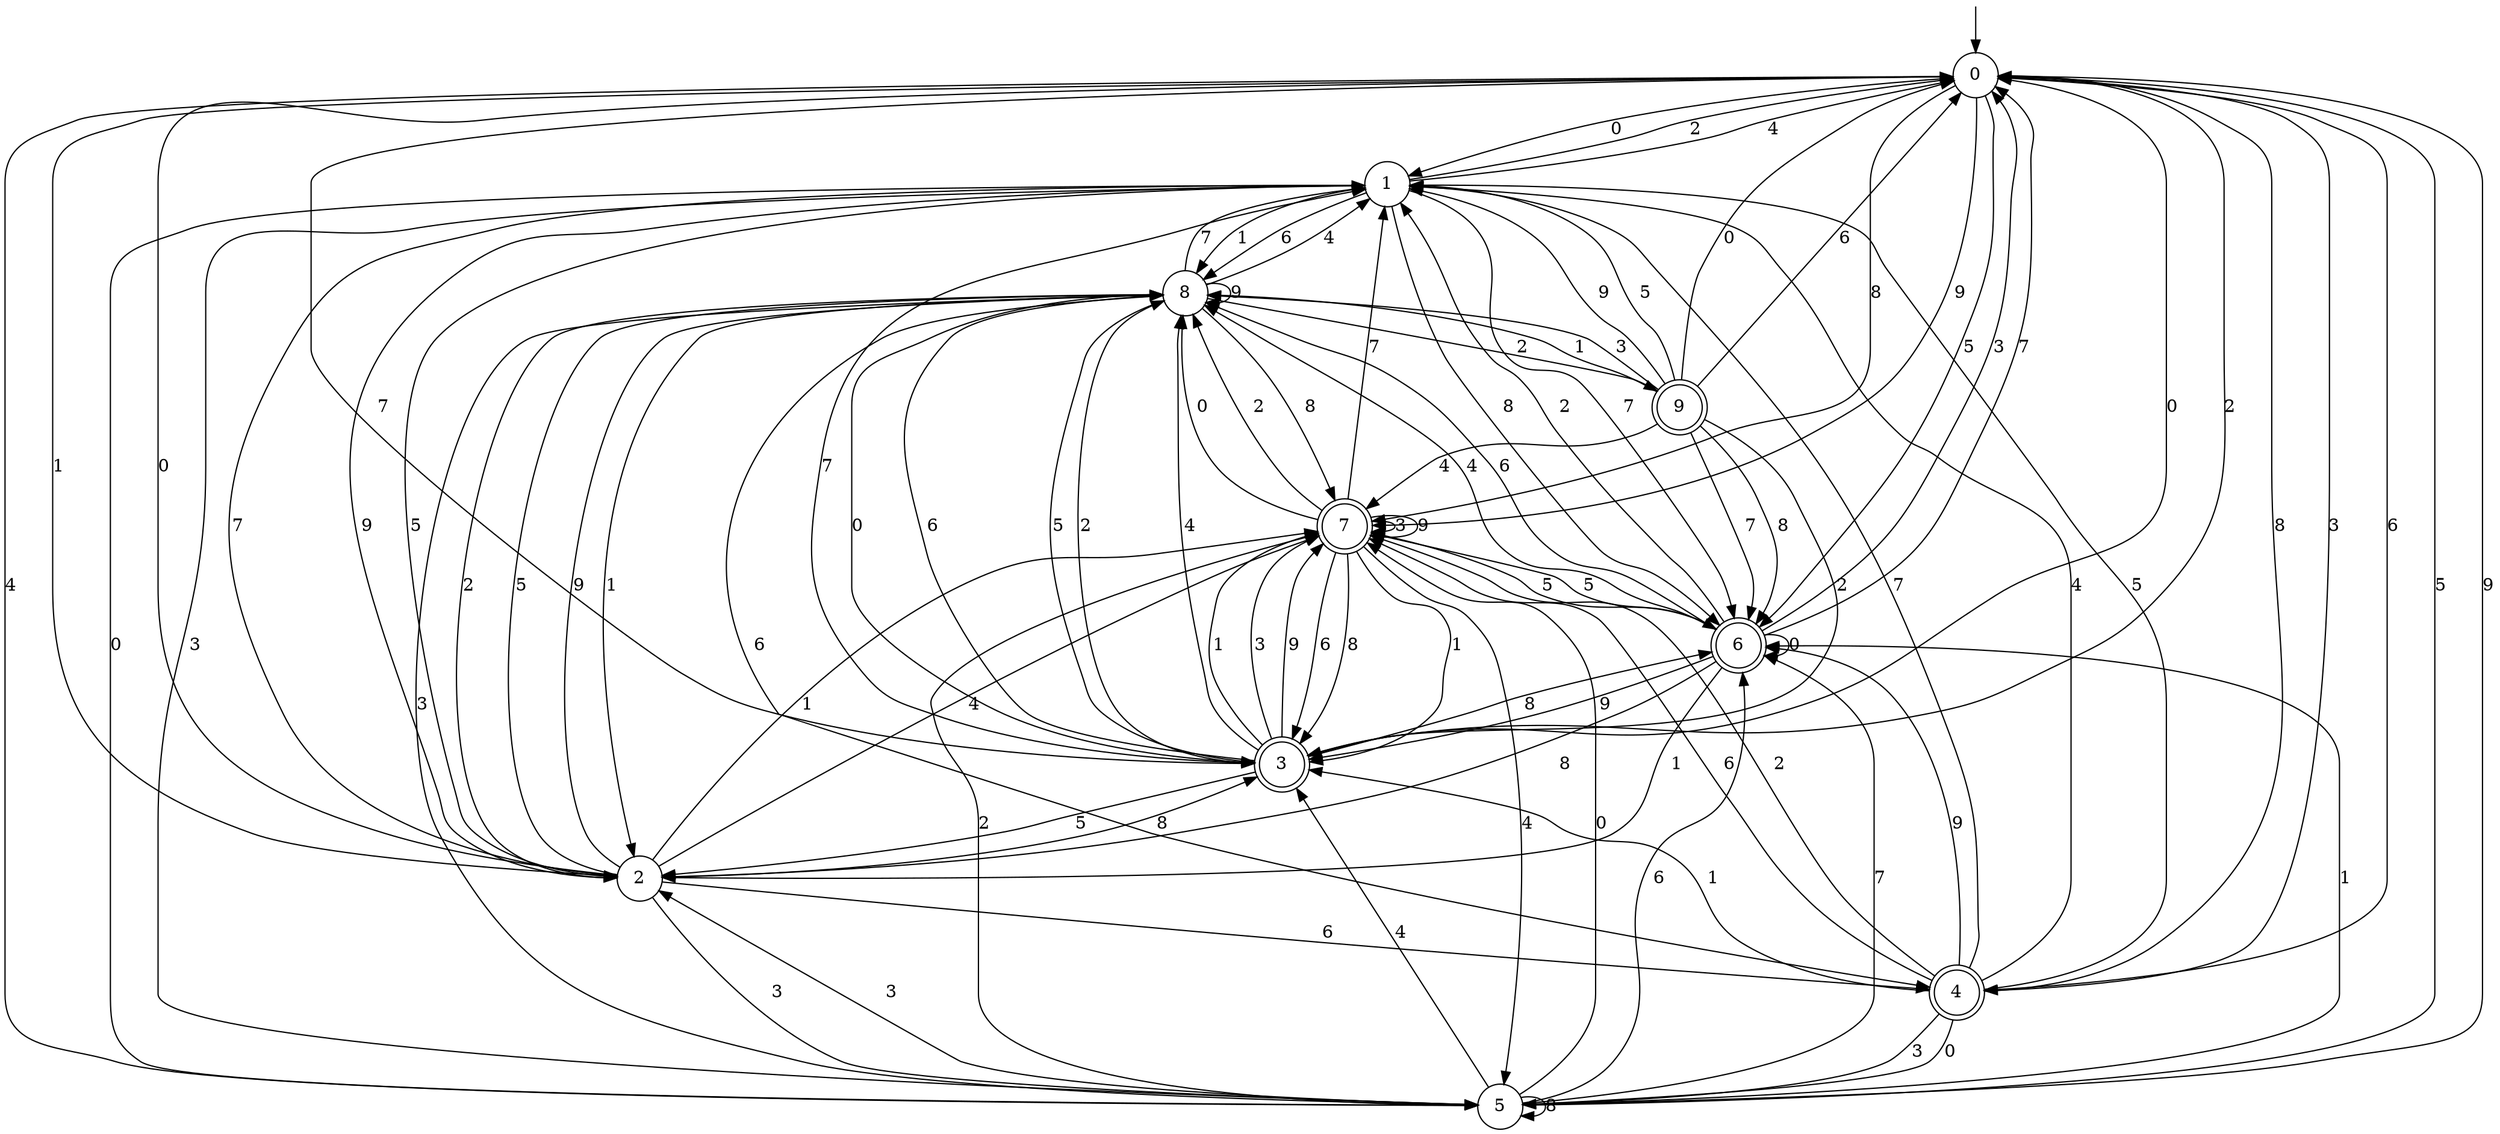 digraph g {

	s0 [shape="circle" label="0"];
	s1 [shape="circle" label="1"];
	s2 [shape="circle" label="2"];
	s3 [shape="doublecircle" label="3"];
	s4 [shape="doublecircle" label="4"];
	s5 [shape="circle" label="5"];
	s6 [shape="doublecircle" label="6"];
	s7 [shape="doublecircle" label="7"];
	s8 [shape="circle" label="8"];
	s9 [shape="doublecircle" label="9"];
	s0 -> s1 [label="0"];
	s0 -> s2 [label="1"];
	s0 -> s3 [label="2"];
	s0 -> s4 [label="3"];
	s0 -> s5 [label="4"];
	s0 -> s6 [label="5"];
	s0 -> s4 [label="6"];
	s0 -> s3 [label="7"];
	s0 -> s7 [label="8"];
	s0 -> s7 [label="9"];
	s1 -> s5 [label="0"];
	s1 -> s8 [label="1"];
	s1 -> s0 [label="2"];
	s1 -> s5 [label="3"];
	s1 -> s0 [label="4"];
	s1 -> s2 [label="5"];
	s1 -> s8 [label="6"];
	s1 -> s6 [label="7"];
	s1 -> s6 [label="8"];
	s1 -> s2 [label="9"];
	s2 -> s0 [label="0"];
	s2 -> s7 [label="1"];
	s2 -> s8 [label="2"];
	s2 -> s5 [label="3"];
	s2 -> s7 [label="4"];
	s2 -> s8 [label="5"];
	s2 -> s4 [label="6"];
	s2 -> s1 [label="7"];
	s2 -> s3 [label="8"];
	s2 -> s8 [label="9"];
	s3 -> s0 [label="0"];
	s3 -> s7 [label="1"];
	s3 -> s8 [label="2"];
	s3 -> s7 [label="3"];
	s3 -> s8 [label="4"];
	s3 -> s2 [label="5"];
	s3 -> s8 [label="6"];
	s3 -> s1 [label="7"];
	s3 -> s6 [label="8"];
	s3 -> s7 [label="9"];
	s4 -> s5 [label="0"];
	s4 -> s3 [label="1"];
	s4 -> s7 [label="2"];
	s4 -> s5 [label="3"];
	s4 -> s1 [label="4"];
	s4 -> s1 [label="5"];
	s4 -> s7 [label="6"];
	s4 -> s1 [label="7"];
	s4 -> s0 [label="8"];
	s4 -> s6 [label="9"];
	s5 -> s7 [label="0"];
	s5 -> s6 [label="1"];
	s5 -> s7 [label="2"];
	s5 -> s2 [label="3"];
	s5 -> s3 [label="4"];
	s5 -> s0 [label="5"];
	s5 -> s6 [label="6"];
	s5 -> s6 [label="7"];
	s5 -> s5 [label="8"];
	s5 -> s0 [label="9"];
	s6 -> s6 [label="0"];
	s6 -> s2 [label="1"];
	s6 -> s1 [label="2"];
	s6 -> s0 [label="3"];
	s6 -> s8 [label="4"];
	s6 -> s7 [label="5"];
	s6 -> s8 [label="6"];
	s6 -> s0 [label="7"];
	s6 -> s2 [label="8"];
	s6 -> s3 [label="9"];
	s7 -> s8 [label="0"];
	s7 -> s3 [label="1"];
	s7 -> s8 [label="2"];
	s7 -> s7 [label="3"];
	s7 -> s5 [label="4"];
	s7 -> s6 [label="5"];
	s7 -> s3 [label="6"];
	s7 -> s1 [label="7"];
	s7 -> s3 [label="8"];
	s7 -> s7 [label="9"];
	s8 -> s3 [label="0"];
	s8 -> s2 [label="1"];
	s8 -> s9 [label="2"];
	s8 -> s5 [label="3"];
	s8 -> s1 [label="4"];
	s8 -> s3 [label="5"];
	s8 -> s4 [label="6"];
	s8 -> s1 [label="7"];
	s8 -> s7 [label="8"];
	s8 -> s8 [label="9"];
	s9 -> s0 [label="0"];
	s9 -> s8 [label="1"];
	s9 -> s3 [label="2"];
	s9 -> s8 [label="3"];
	s9 -> s7 [label="4"];
	s9 -> s1 [label="5"];
	s9 -> s0 [label="6"];
	s9 -> s6 [label="7"];
	s9 -> s6 [label="8"];
	s9 -> s1 [label="9"];

__start0 [label="" shape="none" width="0" height="0"];
__start0 -> s0;

}
